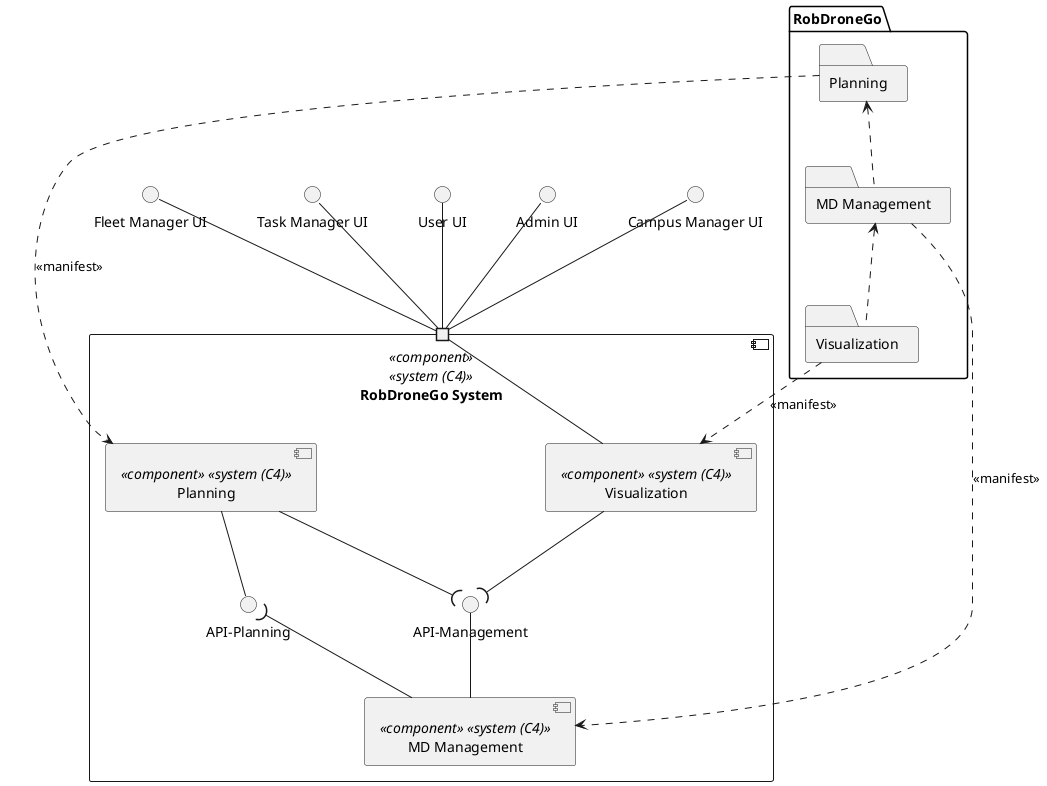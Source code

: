@startuml lv-iv

folder "RobDroneGo" {
  
  folder "Visualization" as PV {
  }

  folder "MD Management" as PMDM {
  }

  folder "Planning" as PP {
  }
}


PMDM <.. PV
PP <.. PMDM

/' ----------------------------------------------------- '/

interface "Admin UI" as AUI
interface "Campus Manager UI" as CUI
interface "Fleet Manager UI" as FUI
interface "Task Manager UI" as TUI
interface "User UI" as UUI

component "RobDroneGo System" <<component>> <<system (C4)>> {
  portin " " as P1

  Interface "API-Management" as API
  Interface "API-Planning" as PAPI
  
  component "Visualization" as V <<component>> <<system (C4)>> {
  }

  component "MD Management" as MDM <<component>> <<system (C4)>> {
  }

  component "Planning" as P <<component>> <<system (C4)>> {
  }
}


V -- P1
MDM -up- API
V --( API
P --( API
P -- PAPI
MDM -up-( PAPI

AUI -- P1
CUI -- P1
FUI -- P1
TUI -- P1
UUI -- P1

PV ..> V : <<manifest>>
PMDM ..> MDM : <<manifest>>
PP ..> P : <<manifest>>

@enduml
